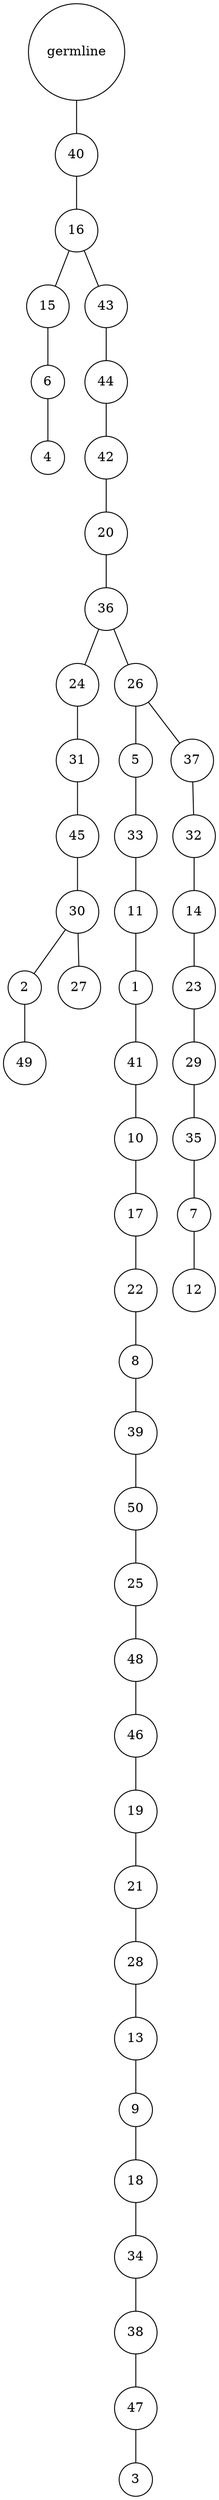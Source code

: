 graph {
	rankdir=UD;
	splines=line;
	node [shape=circle]
	"0x7f16e1e19be0" [label="germline"];
	"0x7f16e1e19c10" [label="40"];
	"0x7f16e1e19be0" -- "0x7f16e1e19c10" ;
	"0x7f16e1e19c40" [label="16"];
	"0x7f16e1e19c10" -- "0x7f16e1e19c40" ;
	"0x7f16e1e19c70" [label="15"];
	"0x7f16e1e19c40" -- "0x7f16e1e19c70" ;
	"0x7f16e1e19ca0" [label="6"];
	"0x7f16e1e19c70" -- "0x7f16e1e19ca0" ;
	"0x7f16e1e19cd0" [label="4"];
	"0x7f16e1e19ca0" -- "0x7f16e1e19cd0" ;
	"0x7f16e1e19d00" [label="43"];
	"0x7f16e1e19c40" -- "0x7f16e1e19d00" ;
	"0x7f16e1e19d30" [label="44"];
	"0x7f16e1e19d00" -- "0x7f16e1e19d30" ;
	"0x7f16e1e19d60" [label="42"];
	"0x7f16e1e19d30" -- "0x7f16e1e19d60" ;
	"0x7f16e1e19d90" [label="20"];
	"0x7f16e1e19d60" -- "0x7f16e1e19d90" ;
	"0x7f16e1e19dc0" [label="36"];
	"0x7f16e1e19d90" -- "0x7f16e1e19dc0" ;
	"0x7f16e1e19df0" [label="24"];
	"0x7f16e1e19dc0" -- "0x7f16e1e19df0" ;
	"0x7f16e1e19e20" [label="31"];
	"0x7f16e1e19df0" -- "0x7f16e1e19e20" ;
	"0x7f16e1e19e50" [label="45"];
	"0x7f16e1e19e20" -- "0x7f16e1e19e50" ;
	"0x7f16e1e19e80" [label="30"];
	"0x7f16e1e19e50" -- "0x7f16e1e19e80" ;
	"0x7f16e1e19eb0" [label="2"];
	"0x7f16e1e19e80" -- "0x7f16e1e19eb0" ;
	"0x7f16e1e19ee0" [label="49"];
	"0x7f16e1e19eb0" -- "0x7f16e1e19ee0" ;
	"0x7f16e1e19f10" [label="27"];
	"0x7f16e1e19e80" -- "0x7f16e1e19f10" ;
	"0x7f16e1e19f40" [label="26"];
	"0x7f16e1e19dc0" -- "0x7f16e1e19f40" ;
	"0x7f16e1e19f70" [label="5"];
	"0x7f16e1e19f40" -- "0x7f16e1e19f70" ;
	"0x7f16e1e19fa0" [label="33"];
	"0x7f16e1e19f70" -- "0x7f16e1e19fa0" ;
	"0x7f16e1e19fd0" [label="11"];
	"0x7f16e1e19fa0" -- "0x7f16e1e19fd0" ;
	"0x7f16e1dab040" [label="1"];
	"0x7f16e1e19fd0" -- "0x7f16e1dab040" ;
	"0x7f16e1dab070" [label="41"];
	"0x7f16e1dab040" -- "0x7f16e1dab070" ;
	"0x7f16e1dab0a0" [label="10"];
	"0x7f16e1dab070" -- "0x7f16e1dab0a0" ;
	"0x7f16e1dab0d0" [label="17"];
	"0x7f16e1dab0a0" -- "0x7f16e1dab0d0" ;
	"0x7f16e1dab100" [label="22"];
	"0x7f16e1dab0d0" -- "0x7f16e1dab100" ;
	"0x7f16e1dab130" [label="8"];
	"0x7f16e1dab100" -- "0x7f16e1dab130" ;
	"0x7f16e1dab160" [label="39"];
	"0x7f16e1dab130" -- "0x7f16e1dab160" ;
	"0x7f16e1dab190" [label="50"];
	"0x7f16e1dab160" -- "0x7f16e1dab190" ;
	"0x7f16e1dab1c0" [label="25"];
	"0x7f16e1dab190" -- "0x7f16e1dab1c0" ;
	"0x7f16e1dab1f0" [label="48"];
	"0x7f16e1dab1c0" -- "0x7f16e1dab1f0" ;
	"0x7f16e1dab220" [label="46"];
	"0x7f16e1dab1f0" -- "0x7f16e1dab220" ;
	"0x7f16e1dab250" [label="19"];
	"0x7f16e1dab220" -- "0x7f16e1dab250" ;
	"0x7f16e1dab280" [label="21"];
	"0x7f16e1dab250" -- "0x7f16e1dab280" ;
	"0x7f16e1dab2b0" [label="28"];
	"0x7f16e1dab280" -- "0x7f16e1dab2b0" ;
	"0x7f16e1dab2e0" [label="13"];
	"0x7f16e1dab2b0" -- "0x7f16e1dab2e0" ;
	"0x7f16e1dab310" [label="9"];
	"0x7f16e1dab2e0" -- "0x7f16e1dab310" ;
	"0x7f16e1dab340" [label="18"];
	"0x7f16e1dab310" -- "0x7f16e1dab340" ;
	"0x7f16e1dab370" [label="34"];
	"0x7f16e1dab340" -- "0x7f16e1dab370" ;
	"0x7f16e1dab3a0" [label="38"];
	"0x7f16e1dab370" -- "0x7f16e1dab3a0" ;
	"0x7f16e1dab3d0" [label="47"];
	"0x7f16e1dab3a0" -- "0x7f16e1dab3d0" ;
	"0x7f16e1dab400" [label="3"];
	"0x7f16e1dab3d0" -- "0x7f16e1dab400" ;
	"0x7f16e1dab430" [label="37"];
	"0x7f16e1e19f40" -- "0x7f16e1dab430" ;
	"0x7f16e1dab460" [label="32"];
	"0x7f16e1dab430" -- "0x7f16e1dab460" ;
	"0x7f16e1dab490" [label="14"];
	"0x7f16e1dab460" -- "0x7f16e1dab490" ;
	"0x7f16e1dab4c0" [label="23"];
	"0x7f16e1dab490" -- "0x7f16e1dab4c0" ;
	"0x7f16e1dab4f0" [label="29"];
	"0x7f16e1dab4c0" -- "0x7f16e1dab4f0" ;
	"0x7f16e1dab520" [label="35"];
	"0x7f16e1dab4f0" -- "0x7f16e1dab520" ;
	"0x7f16e1dab550" [label="7"];
	"0x7f16e1dab520" -- "0x7f16e1dab550" ;
	"0x7f16e1dab580" [label="12"];
	"0x7f16e1dab550" -- "0x7f16e1dab580" ;
}
